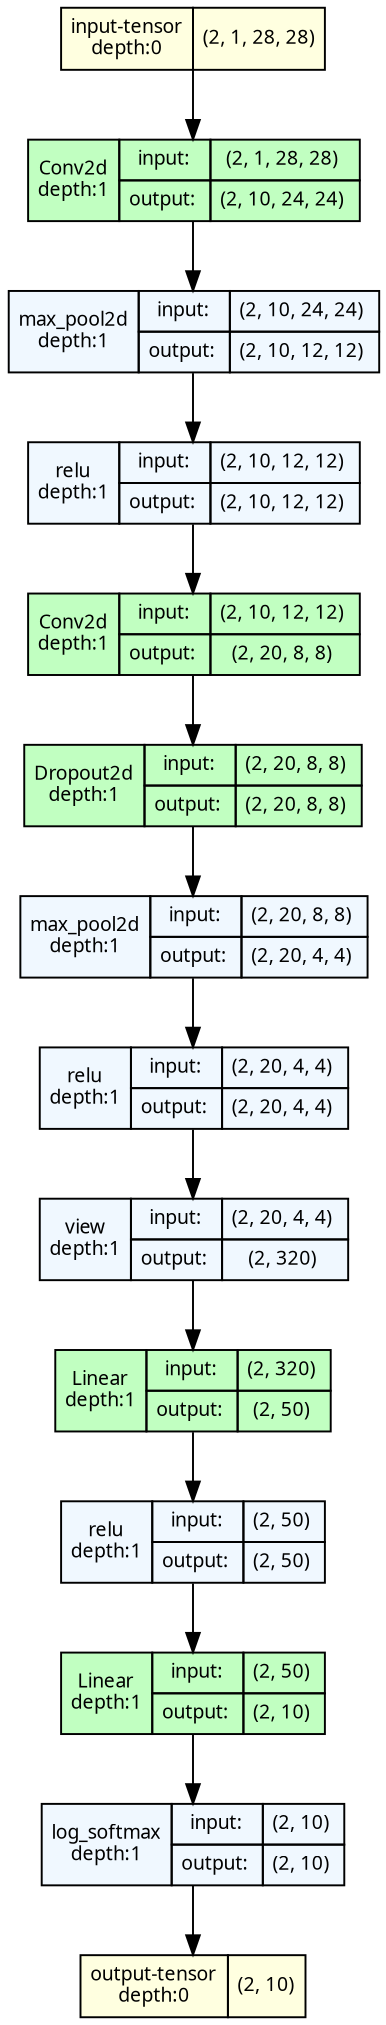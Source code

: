 strict digraph SingleInputNet {
	graph [ordering=in size="13.5,13.5"]
	node [align=left fontname="Linux libertine" fontsize=10 height=0.2 margin=0 ranksep=0.1 shape=plaintext style=filled]
	edge [fontsize=10]
	0 [label=<
                    <TABLE BORDER="0" CELLBORDER="1" CELLSPACING="0" CELLPADDING="4">
                    <TR><TD>input-tensor<BR/>depth:0</TD><TD>(2, 1, 28, 28)</TD></TR>
                    </TABLE>> fillcolor=lightyellow]
	1 [label=<
                    <TABLE BORDER="0" CELLBORDER="1" CELLSPACING="0" CELLPADDING="4">
                    <TR>
                        <TD ROWSPAN="2">Conv2d<BR/>depth:1</TD>
                        <TD COLSPAN="2">input:</TD>
                        <TD COLSPAN="2">(2, 1, 28, 28) </TD>
                    </TR>
                    <TR>
                        <TD COLSPAN="2">output: </TD>
                        <TD COLSPAN="2">(2, 10, 24, 24) </TD>
                    </TR>
                    </TABLE>> fillcolor=darkseagreen1]
	2 [label=<
                    <TABLE BORDER="0" CELLBORDER="1" CELLSPACING="0" CELLPADDING="4">
                    <TR>
                        <TD ROWSPAN="2">max_pool2d<BR/>depth:1</TD>
                        <TD COLSPAN="2">input:</TD>
                        <TD COLSPAN="2">(2, 10, 24, 24) </TD>
                    </TR>
                    <TR>
                        <TD COLSPAN="2">output: </TD>
                        <TD COLSPAN="2">(2, 10, 12, 12) </TD>
                    </TR>
                    </TABLE>> fillcolor=aliceblue]
	3 [label=<
                    <TABLE BORDER="0" CELLBORDER="1" CELLSPACING="0" CELLPADDING="4">
                    <TR>
                        <TD ROWSPAN="2">relu<BR/>depth:1</TD>
                        <TD COLSPAN="2">input:</TD>
                        <TD COLSPAN="2">(2, 10, 12, 12) </TD>
                    </TR>
                    <TR>
                        <TD COLSPAN="2">output: </TD>
                        <TD COLSPAN="2">(2, 10, 12, 12) </TD>
                    </TR>
                    </TABLE>> fillcolor=aliceblue]
	4 [label=<
                    <TABLE BORDER="0" CELLBORDER="1" CELLSPACING="0" CELLPADDING="4">
                    <TR>
                        <TD ROWSPAN="2">Conv2d<BR/>depth:1</TD>
                        <TD COLSPAN="2">input:</TD>
                        <TD COLSPAN="2">(2, 10, 12, 12) </TD>
                    </TR>
                    <TR>
                        <TD COLSPAN="2">output: </TD>
                        <TD COLSPAN="2">(2, 20, 8, 8) </TD>
                    </TR>
                    </TABLE>> fillcolor=darkseagreen1]
	5 [label=<
                    <TABLE BORDER="0" CELLBORDER="1" CELLSPACING="0" CELLPADDING="4">
                    <TR>
                        <TD ROWSPAN="2">Dropout2d<BR/>depth:1</TD>
                        <TD COLSPAN="2">input:</TD>
                        <TD COLSPAN="2">(2, 20, 8, 8) </TD>
                    </TR>
                    <TR>
                        <TD COLSPAN="2">output: </TD>
                        <TD COLSPAN="2">(2, 20, 8, 8) </TD>
                    </TR>
                    </TABLE>> fillcolor=darkseagreen1]
	6 [label=<
                    <TABLE BORDER="0" CELLBORDER="1" CELLSPACING="0" CELLPADDING="4">
                    <TR>
                        <TD ROWSPAN="2">max_pool2d<BR/>depth:1</TD>
                        <TD COLSPAN="2">input:</TD>
                        <TD COLSPAN="2">(2, 20, 8, 8) </TD>
                    </TR>
                    <TR>
                        <TD COLSPAN="2">output: </TD>
                        <TD COLSPAN="2">(2, 20, 4, 4) </TD>
                    </TR>
                    </TABLE>> fillcolor=aliceblue]
	7 [label=<
                    <TABLE BORDER="0" CELLBORDER="1" CELLSPACING="0" CELLPADDING="4">
                    <TR>
                        <TD ROWSPAN="2">relu<BR/>depth:1</TD>
                        <TD COLSPAN="2">input:</TD>
                        <TD COLSPAN="2">(2, 20, 4, 4) </TD>
                    </TR>
                    <TR>
                        <TD COLSPAN="2">output: </TD>
                        <TD COLSPAN="2">(2, 20, 4, 4) </TD>
                    </TR>
                    </TABLE>> fillcolor=aliceblue]
	8 [label=<
                    <TABLE BORDER="0" CELLBORDER="1" CELLSPACING="0" CELLPADDING="4">
                    <TR>
                        <TD ROWSPAN="2">view<BR/>depth:1</TD>
                        <TD COLSPAN="2">input:</TD>
                        <TD COLSPAN="2">(2, 20, 4, 4) </TD>
                    </TR>
                    <TR>
                        <TD COLSPAN="2">output: </TD>
                        <TD COLSPAN="2">(2, 320) </TD>
                    </TR>
                    </TABLE>> fillcolor=aliceblue]
	9 [label=<
                    <TABLE BORDER="0" CELLBORDER="1" CELLSPACING="0" CELLPADDING="4">
                    <TR>
                        <TD ROWSPAN="2">Linear<BR/>depth:1</TD>
                        <TD COLSPAN="2">input:</TD>
                        <TD COLSPAN="2">(2, 320) </TD>
                    </TR>
                    <TR>
                        <TD COLSPAN="2">output: </TD>
                        <TD COLSPAN="2">(2, 50) </TD>
                    </TR>
                    </TABLE>> fillcolor=darkseagreen1]
	10 [label=<
                    <TABLE BORDER="0" CELLBORDER="1" CELLSPACING="0" CELLPADDING="4">
                    <TR>
                        <TD ROWSPAN="2">relu<BR/>depth:1</TD>
                        <TD COLSPAN="2">input:</TD>
                        <TD COLSPAN="2">(2, 50) </TD>
                    </TR>
                    <TR>
                        <TD COLSPAN="2">output: </TD>
                        <TD COLSPAN="2">(2, 50) </TD>
                    </TR>
                    </TABLE>> fillcolor=aliceblue]
	11 [label=<
                    <TABLE BORDER="0" CELLBORDER="1" CELLSPACING="0" CELLPADDING="4">
                    <TR>
                        <TD ROWSPAN="2">Linear<BR/>depth:1</TD>
                        <TD COLSPAN="2">input:</TD>
                        <TD COLSPAN="2">(2, 50) </TD>
                    </TR>
                    <TR>
                        <TD COLSPAN="2">output: </TD>
                        <TD COLSPAN="2">(2, 10) </TD>
                    </TR>
                    </TABLE>> fillcolor=darkseagreen1]
	12 [label=<
                    <TABLE BORDER="0" CELLBORDER="1" CELLSPACING="0" CELLPADDING="4">
                    <TR>
                        <TD ROWSPAN="2">log_softmax<BR/>depth:1</TD>
                        <TD COLSPAN="2">input:</TD>
                        <TD COLSPAN="2">(2, 10) </TD>
                    </TR>
                    <TR>
                        <TD COLSPAN="2">output: </TD>
                        <TD COLSPAN="2">(2, 10) </TD>
                    </TR>
                    </TABLE>> fillcolor=aliceblue]
	13 [label=<
                    <TABLE BORDER="0" CELLBORDER="1" CELLSPACING="0" CELLPADDING="4">
                    <TR><TD>output-tensor<BR/>depth:0</TD><TD>(2, 10)</TD></TR>
                    </TABLE>> fillcolor=lightyellow]
	0 -> 1
	1 -> 2
	2 -> 3
	3 -> 4
	4 -> 5
	5 -> 6
	6 -> 7
	7 -> 8
	8 -> 9
	9 -> 10
	10 -> 11
	11 -> 12
	12 -> 13
}
